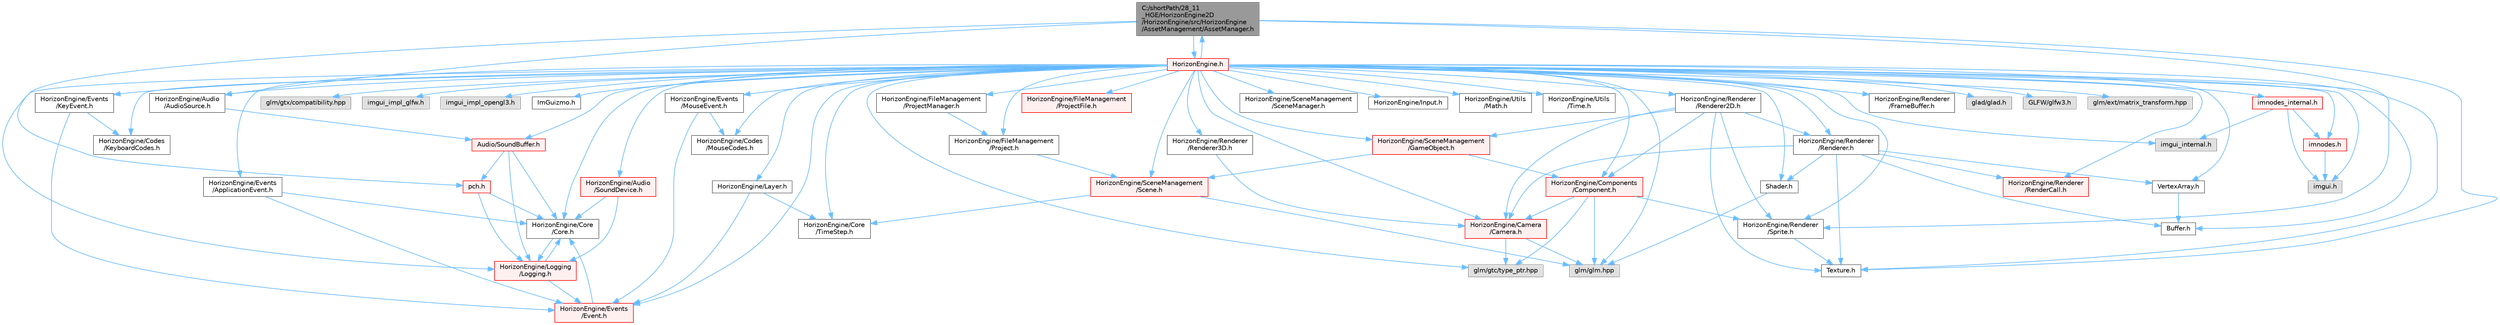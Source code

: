 digraph "C:/shortPath/28_11_HGE/HorizonEngine2D/HorizonEngine/src/HorizonEngine/AssetManagement/AssetManager.h"
{
 // LATEX_PDF_SIZE
  bgcolor="transparent";
  edge [fontname=Helvetica,fontsize=10,labelfontname=Helvetica,labelfontsize=10];
  node [fontname=Helvetica,fontsize=10,shape=box,height=0.2,width=0.4];
  Node1 [label="C:/shortPath/28_11\l_HGE/HorizonEngine2D\l/HorizonEngine/src/HorizonEngine\l/AssetManagement/AssetManager.h",height=0.2,width=0.4,color="gray40", fillcolor="grey60", style="filled", fontcolor="black",tooltip=" "];
  Node1 -> Node2 [color="steelblue1",style="solid"];
  Node2 [label="HorizonEngine.h",height=0.2,width=0.4,color="red", fillcolor="#FFF0F0", style="filled",URL="$_horizon_engine_8h.html",tooltip=" "];
  Node2 -> Node3 [color="steelblue1",style="solid"];
  Node3 [label="glad/glad.h",height=0.2,width=0.4,color="grey60", fillcolor="#E0E0E0", style="filled",tooltip=" "];
  Node2 -> Node4 [color="steelblue1",style="solid"];
  Node4 [label="GLFW/glfw3.h",height=0.2,width=0.4,color="grey60", fillcolor="#E0E0E0", style="filled",tooltip=" "];
  Node2 -> Node5 [color="steelblue1",style="solid"];
  Node5 [label="glm/glm.hpp",height=0.2,width=0.4,color="grey60", fillcolor="#E0E0E0", style="filled",tooltip=" "];
  Node2 -> Node6 [color="steelblue1",style="solid"];
  Node6 [label="glm/ext/matrix_transform.hpp",height=0.2,width=0.4,color="grey60", fillcolor="#E0E0E0", style="filled",tooltip=" "];
  Node2 -> Node7 [color="steelblue1",style="solid"];
  Node7 [label="glm/gtc/type_ptr.hpp",height=0.2,width=0.4,color="grey60", fillcolor="#E0E0E0", style="filled",tooltip=" "];
  Node2 -> Node8 [color="steelblue1",style="solid"];
  Node8 [label="glm/gtx/compatibility.hpp",height=0.2,width=0.4,color="grey60", fillcolor="#E0E0E0", style="filled",tooltip=" "];
  Node2 -> Node9 [color="steelblue1",style="solid"];
  Node9 [label="imgui.h",height=0.2,width=0.4,color="grey60", fillcolor="#E0E0E0", style="filled",tooltip=" "];
  Node2 -> Node10 [color="steelblue1",style="solid"];
  Node10 [label="imgui_internal.h",height=0.2,width=0.4,color="grey60", fillcolor="#E0E0E0", style="filled",tooltip=" "];
  Node2 -> Node11 [color="steelblue1",style="solid"];
  Node11 [label="imgui_impl_glfw.h",height=0.2,width=0.4,color="grey60", fillcolor="#E0E0E0", style="filled",tooltip=" "];
  Node2 -> Node12 [color="steelblue1",style="solid"];
  Node12 [label="imgui_impl_opengl3.h",height=0.2,width=0.4,color="grey60", fillcolor="#E0E0E0", style="filled",tooltip=" "];
  Node2 -> Node13 [color="steelblue1",style="solid"];
  Node13 [label="ImGuizmo.h",height=0.2,width=0.4,color="grey40", fillcolor="white", style="filled",URL="$_im_guizmo_8h.html",tooltip=" "];
  Node2 -> Node14 [color="steelblue1",style="solid"];
  Node14 [label="imnodes.h",height=0.2,width=0.4,color="red", fillcolor="#FFF0F0", style="filled",URL="$imnodes_8h.html",tooltip=" "];
  Node14 -> Node9 [color="steelblue1",style="solid"];
  Node2 -> Node16 [color="steelblue1",style="solid"];
  Node16 [label="imnodes_internal.h",height=0.2,width=0.4,color="red", fillcolor="#FFF0F0", style="filled",URL="$imnodes__internal_8h.html",tooltip=" "];
  Node16 -> Node14 [color="steelblue1",style="solid"];
  Node16 -> Node9 [color="steelblue1",style="solid"];
  Node16 -> Node10 [color="steelblue1",style="solid"];
  Node2 -> Node18 [color="steelblue1",style="solid"];
  Node18 [label="HorizonEngine/Core\l/Core.h",height=0.2,width=0.4,color="grey40", fillcolor="white", style="filled",URL="$_core_8h.html",tooltip=" "];
  Node18 -> Node19 [color="steelblue1",style="solid"];
  Node19 [label="HorizonEngine/Logging\l/Logging.h",height=0.2,width=0.4,color="red", fillcolor="#FFF0F0", style="filled",URL="$_logging_8h.html",tooltip=" "];
  Node19 -> Node18 [color="steelblue1",style="solid"];
  Node19 -> Node25 [color="steelblue1",style="solid"];
  Node25 [label="HorizonEngine/Events\l/Event.h",height=0.2,width=0.4,color="red", fillcolor="#FFF0F0", style="filled",URL="$_event_8h.html",tooltip=" "];
  Node25 -> Node18 [color="steelblue1",style="solid"];
  Node2 -> Node19 [color="steelblue1",style="solid"];
  Node2 -> Node1 [color="steelblue1",style="solid"];
  Node2 -> Node26 [color="steelblue1",style="solid"];
  Node26 [label="HorizonEngine/Core\l/TimeStep.h",height=0.2,width=0.4,color="grey40", fillcolor="white", style="filled",URL="$_time_step_8h.html",tooltip=" "];
  Node2 -> Node25 [color="steelblue1",style="solid"];
  Node2 -> Node27 [color="steelblue1",style="solid"];
  Node27 [label="HorizonEngine/Events\l/ApplicationEvent.h",height=0.2,width=0.4,color="grey40", fillcolor="white", style="filled",URL="$_application_event_8h.html",tooltip=" "];
  Node27 -> Node18 [color="steelblue1",style="solid"];
  Node27 -> Node25 [color="steelblue1",style="solid"];
  Node2 -> Node28 [color="steelblue1",style="solid"];
  Node28 [label="HorizonEngine/Events\l/KeyEvent.h",height=0.2,width=0.4,color="grey40", fillcolor="white", style="filled",URL="$_key_event_8h.html",tooltip=" "];
  Node28 -> Node25 [color="steelblue1",style="solid"];
  Node28 -> Node29 [color="steelblue1",style="solid"];
  Node29 [label="HorizonEngine/Codes\l/KeyboardCodes.h",height=0.2,width=0.4,color="grey40", fillcolor="white", style="filled",URL="$_keyboard_codes_8h.html",tooltip=" "];
  Node2 -> Node30 [color="steelblue1",style="solid"];
  Node30 [label="HorizonEngine/Events\l/MouseEvent.h",height=0.2,width=0.4,color="grey40", fillcolor="white", style="filled",URL="$_mouse_event_8h.html",tooltip=" "];
  Node30 -> Node25 [color="steelblue1",style="solid"];
  Node30 -> Node31 [color="steelblue1",style="solid"];
  Node31 [label="HorizonEngine/Codes\l/MouseCodes.h",height=0.2,width=0.4,color="grey40", fillcolor="white", style="filled",URL="$_mouse_codes_8h.html",tooltip=" "];
  Node2 -> Node32 [color="steelblue1",style="solid"];
  Node32 [label="HorizonEngine/Audio\l/AudioSource.h",height=0.2,width=0.4,color="grey40", fillcolor="white", style="filled",URL="$_audio_source_8h.html",tooltip=" "];
  Node32 -> Node33 [color="steelblue1",style="solid"];
  Node33 [label="Audio/SoundBuffer.h",height=0.2,width=0.4,color="red", fillcolor="#FFF0F0", style="filled",URL="$_sound_buffer_8h.html",tooltip=" "];
  Node33 -> Node18 [color="steelblue1",style="solid"];
  Node33 -> Node35 [color="steelblue1",style="solid"];
  Node35 [label="pch.h",height=0.2,width=0.4,color="red", fillcolor="#FFF0F0", style="filled",URL="$pch_8h.html",tooltip=" "];
  Node35 -> Node19 [color="steelblue1",style="solid"];
  Node35 -> Node18 [color="steelblue1",style="solid"];
  Node33 -> Node19 [color="steelblue1",style="solid"];
  Node2 -> Node33 [color="steelblue1",style="solid"];
  Node2 -> Node63 [color="steelblue1",style="solid"];
  Node63 [label="HorizonEngine/Audio\l/SoundDevice.h",height=0.2,width=0.4,color="red", fillcolor="#FFF0F0", style="filled",URL="$_sound_device_8h.html",tooltip=" "];
  Node63 -> Node18 [color="steelblue1",style="solid"];
  Node63 -> Node19 [color="steelblue1",style="solid"];
  Node2 -> Node65 [color="steelblue1",style="solid"];
  Node65 [label="HorizonEngine/Components\l/Component.h",height=0.2,width=0.4,color="red", fillcolor="#FFF0F0", style="filled",URL="$_component_8h.html",tooltip=" "];
  Node65 -> Node5 [color="steelblue1",style="solid"];
  Node65 -> Node7 [color="steelblue1",style="solid"];
  Node65 -> Node68 [color="steelblue1",style="solid"];
  Node68 [label="HorizonEngine/Camera\l/Camera.h",height=0.2,width=0.4,color="red", fillcolor="#FFF0F0", style="filled",URL="$_camera_8h.html",tooltip=" "];
  Node68 -> Node5 [color="steelblue1",style="solid"];
  Node68 -> Node7 [color="steelblue1",style="solid"];
  Node65 -> Node70 [color="steelblue1",style="solid"];
  Node70 [label="HorizonEngine/Renderer\l/Sprite.h",height=0.2,width=0.4,color="grey40", fillcolor="white", style="filled",URL="$_sprite_8h.html",tooltip=" "];
  Node70 -> Node71 [color="steelblue1",style="solid"];
  Node71 [label="Texture.h",height=0.2,width=0.4,color="grey40", fillcolor="white", style="filled",URL="$_texture_8h.html",tooltip=" "];
  Node2 -> Node72 [color="steelblue1",style="solid"];
  Node72 [label="HorizonEngine/FileManagement\l/ProjectFile.h",height=0.2,width=0.4,color="red", fillcolor="#FFF0F0", style="filled",URL="$_project_file_8h.html",tooltip=" "];
  Node2 -> Node74 [color="steelblue1",style="solid"];
  Node74 [label="HorizonEngine/FileManagement\l/Project.h",height=0.2,width=0.4,color="grey40", fillcolor="white", style="filled",URL="$_project_8h.html",tooltip=" "];
  Node74 -> Node75 [color="steelblue1",style="solid"];
  Node75 [label="HorizonEngine/SceneManagement\l/Scene.h",height=0.2,width=0.4,color="red", fillcolor="#FFF0F0", style="filled",URL="$_scene_8h.html",tooltip=" "];
  Node75 -> Node5 [color="steelblue1",style="solid"];
  Node75 -> Node26 [color="steelblue1",style="solid"];
  Node2 -> Node79 [color="steelblue1",style="solid"];
  Node79 [label="HorizonEngine/FileManagement\l/ProjectManager.h",height=0.2,width=0.4,color="grey40", fillcolor="white", style="filled",URL="$_project_manager_8h.html",tooltip=" "];
  Node79 -> Node74 [color="steelblue1",style="solid"];
  Node2 -> Node80 [color="steelblue1",style="solid"];
  Node80 [label="HorizonEngine/SceneManagement\l/GameObject.h",height=0.2,width=0.4,color="red", fillcolor="#FFF0F0", style="filled",URL="$_game_object_8h.html",tooltip=" "];
  Node80 -> Node75 [color="steelblue1",style="solid"];
  Node80 -> Node65 [color="steelblue1",style="solid"];
  Node2 -> Node75 [color="steelblue1",style="solid"];
  Node2 -> Node81 [color="steelblue1",style="solid"];
  Node81 [label="HorizonEngine/SceneManagement\l/SceneManager.h",height=0.2,width=0.4,color="grey40", fillcolor="white", style="filled",URL="$_scene_manager_8h.html",tooltip=" "];
  Node2 -> Node78 [color="steelblue1",style="solid"];
  Node78 [label="HorizonEngine/Input.h",height=0.2,width=0.4,color="grey40", fillcolor="white", style="filled",URL="$_input_8h.html",tooltip=" "];
  Node2 -> Node31 [color="steelblue1",style="solid"];
  Node2 -> Node29 [color="steelblue1",style="solid"];
  Node2 -> Node82 [color="steelblue1",style="solid"];
  Node82 [label="HorizonEngine/Utils\l/Math.h",height=0.2,width=0.4,color="grey40", fillcolor="white", style="filled",URL="$_math_8h.html",tooltip=" "];
  Node2 -> Node83 [color="steelblue1",style="solid"];
  Node83 [label="HorizonEngine/Utils\l/Time.h",height=0.2,width=0.4,color="grey40", fillcolor="white", style="filled",URL="$_time_8h.html",tooltip=" "];
  Node2 -> Node84 [color="steelblue1",style="solid"];
  Node84 [label="HorizonEngine/Layer.h",height=0.2,width=0.4,color="grey40", fillcolor="white", style="filled",URL="$_layer_8h.html",tooltip=" "];
  Node84 -> Node26 [color="steelblue1",style="solid"];
  Node84 -> Node25 [color="steelblue1",style="solid"];
  Node2 -> Node85 [color="steelblue1",style="solid"];
  Node85 [label="HorizonEngine/Renderer\l/RenderCall.h",height=0.2,width=0.4,color="red", fillcolor="#FFF0F0", style="filled",URL="$_render_call_8h.html",tooltip=" "];
  Node2 -> Node89 [color="steelblue1",style="solid"];
  Node89 [label="HorizonEngine/Renderer\l/Renderer.h",height=0.2,width=0.4,color="grey40", fillcolor="white", style="filled",URL="$_renderer_8h.html",tooltip=" "];
  Node89 -> Node87 [color="steelblue1",style="solid"];
  Node87 [label="VertexArray.h",height=0.2,width=0.4,color="grey40", fillcolor="white", style="filled",URL="$_vertex_array_8h.html",tooltip=" "];
  Node87 -> Node88 [color="steelblue1",style="solid"];
  Node88 [label="Buffer.h",height=0.2,width=0.4,color="grey40", fillcolor="white", style="filled",URL="$_buffer_8h.html",tooltip=" "];
  Node89 -> Node88 [color="steelblue1",style="solid"];
  Node89 -> Node90 [color="steelblue1",style="solid"];
  Node90 [label="Shader.h",height=0.2,width=0.4,color="grey40", fillcolor="white", style="filled",URL="$_shader_8h.html",tooltip=" "];
  Node90 -> Node5 [color="steelblue1",style="solid"];
  Node89 -> Node71 [color="steelblue1",style="solid"];
  Node89 -> Node85 [color="steelblue1",style="solid"];
  Node89 -> Node68 [color="steelblue1",style="solid"];
  Node2 -> Node91 [color="steelblue1",style="solid"];
  Node91 [label="HorizonEngine/Renderer\l/Renderer2D.h",height=0.2,width=0.4,color="grey40", fillcolor="white", style="filled",URL="$_renderer2_d_8h.html",tooltip=" "];
  Node91 -> Node89 [color="steelblue1",style="solid"];
  Node91 -> Node65 [color="steelblue1",style="solid"];
  Node91 -> Node71 [color="steelblue1",style="solid"];
  Node91 -> Node70 [color="steelblue1",style="solid"];
  Node91 -> Node68 [color="steelblue1",style="solid"];
  Node91 -> Node80 [color="steelblue1",style="solid"];
  Node2 -> Node92 [color="steelblue1",style="solid"];
  Node92 [label="HorizonEngine/Renderer\l/Renderer3D.h",height=0.2,width=0.4,color="grey40", fillcolor="white", style="filled",URL="$_renderer3_d_8h.html",tooltip=" "];
  Node92 -> Node68 [color="steelblue1",style="solid"];
  Node2 -> Node88 [color="steelblue1",style="solid"];
  Node2 -> Node90 [color="steelblue1",style="solid"];
  Node2 -> Node87 [color="steelblue1",style="solid"];
  Node2 -> Node71 [color="steelblue1",style="solid"];
  Node2 -> Node70 [color="steelblue1",style="solid"];
  Node2 -> Node93 [color="steelblue1",style="solid"];
  Node93 [label="HorizonEngine/Renderer\l/FrameBuffer.h",height=0.2,width=0.4,color="grey40", fillcolor="white", style="filled",URL="$_frame_buffer_8h.html",tooltip=" "];
  Node2 -> Node68 [color="steelblue1",style="solid"];
  Node1 -> Node35 [color="steelblue1",style="solid"];
  Node1 -> Node71 [color="steelblue1",style="solid"];
  Node1 -> Node70 [color="steelblue1",style="solid"];
  Node1 -> Node32 [color="steelblue1",style="solid"];
}
